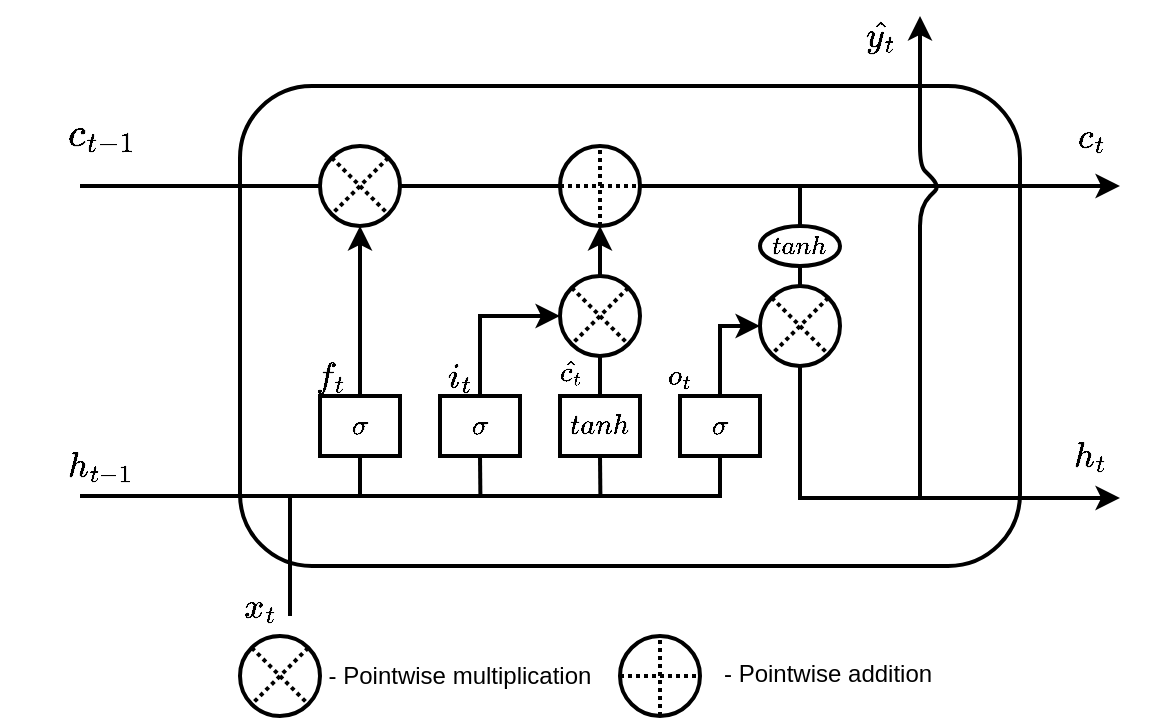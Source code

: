 <mxfile version="14.9.6" type="google"><diagram id="0pzhbJi8VVLmP_JgPvU9" name="Page-1"><mxGraphModel dx="953" dy="733" grid="1" gridSize="10" guides="1" tooltips="1" connect="1" arrows="1" fold="1" page="1" pageScale="1" pageWidth="850" pageHeight="1100" math="1" shadow="0"><root><mxCell id="0"/><mxCell id="1" parent="0"/><mxCell id="sxEf29W-lsWhnY5Drbxg-1" value="" style="rounded=1;whiteSpace=wrap;html=1;fillColor=none;strokeWidth=2;" parent="1" vertex="1"><mxGeometry x="160" y="115" width="390" height="240" as="geometry"/></mxCell><mxCell id="sxEf29W-lsWhnY5Drbxg-2" value="$$h_{t-1}$$" style="text;html=1;align=center;verticalAlign=middle;resizable=0;points=[];autosize=1;fontSize=15;" parent="1" vertex="1"><mxGeometry x="45" y="295" width="90" height="20" as="geometry"/></mxCell><mxCell id="sxEf29W-lsWhnY5Drbxg-3" value="$$x_t$$" style="text;html=1;align=center;verticalAlign=middle;resizable=0;points=[];autosize=1;fontSize=15;" parent="1" vertex="1"><mxGeometry x="135" y="365" width="70" height="20" as="geometry"/></mxCell><mxCell id="sxEf29W-lsWhnY5Drbxg-5" value="$$c_t$$" style="text;html=1;align=center;verticalAlign=middle;resizable=0;points=[];autosize=1;fontSize=15;" parent="1" vertex="1"><mxGeometry x="550" y="130" width="70" height="20" as="geometry"/></mxCell><mxCell id="zLvZTizVHBW25L7fI0_R-18" style="edgeStyle=orthogonalEdgeStyle;rounded=0;orthogonalLoop=1;jettySize=auto;html=1;exitX=0.5;exitY=1;exitDx=0;exitDy=0;entryX=0.5;entryY=0;entryDx=0;entryDy=0;endArrow=none;endFill=0;strokeWidth=2;" parent="1" source="sxEf29W-lsWhnY5Drbxg-11" target="Bk7K53Z3An52TejiGr5_-47" edge="1"><mxGeometry relative="1" as="geometry"/></mxCell><mxCell id="zLvZTizVHBW25L7fI0_R-25" style="edgeStyle=orthogonalEdgeStyle;rounded=0;orthogonalLoop=1;jettySize=auto;html=1;exitX=0.5;exitY=0;exitDx=0;exitDy=0;endArrow=none;endFill=0;strokeWidth=2;" parent="1" source="sxEf29W-lsWhnY5Drbxg-11" edge="1"><mxGeometry relative="1" as="geometry"><mxPoint x="440" y="165" as="targetPoint"/></mxGeometry></mxCell><mxCell id="sxEf29W-lsWhnY5Drbxg-11" value="&lt;font style=&quot;font-size: 11px&quot;&gt;$$tanh$$&lt;/font&gt;" style="ellipse;whiteSpace=wrap;html=1;fillColor=none;fontSize=15;strokeWidth=2;" parent="1" vertex="1"><mxGeometry x="420" y="185" width="40" height="20" as="geometry"/></mxCell><mxCell id="zLvZTizVHBW25L7fI0_R-7" style="edgeStyle=orthogonalEdgeStyle;rounded=0;orthogonalLoop=1;jettySize=auto;html=1;exitX=0.5;exitY=0;exitDx=0;exitDy=0;entryX=0.5;entryY=1;entryDx=0;entryDy=0;endArrow=none;endFill=0;strokeWidth=2;" parent="1" source="Bk7K53Z3An52TejiGr5_-1" target="Bk7K53Z3An52TejiGr5_-50" edge="1"><mxGeometry relative="1" as="geometry"/></mxCell><mxCell id="zLvZTizVHBW25L7fI0_R-16" style="edgeStyle=orthogonalEdgeStyle;rounded=0;orthogonalLoop=1;jettySize=auto;html=1;exitX=0.5;exitY=1;exitDx=0;exitDy=0;endArrow=none;endFill=0;strokeWidth=2;" parent="1" source="Bk7K53Z3An52TejiGr5_-1" edge="1"><mxGeometry relative="1" as="geometry"><mxPoint x="340.2" y="320" as="targetPoint"/></mxGeometry></mxCell><mxCell id="Bk7K53Z3An52TejiGr5_-1" value="$$tanh$$" style="rounded=0;whiteSpace=wrap;html=1;fillColor=none;strokeWidth=2;" parent="1" vertex="1"><mxGeometry x="320" y="270" width="40" height="30" as="geometry"/></mxCell><mxCell id="zLvZTizVHBW25L7fI0_R-8" style="edgeStyle=orthogonalEdgeStyle;rounded=0;orthogonalLoop=1;jettySize=auto;html=1;exitX=0.5;exitY=0;exitDx=0;exitDy=0;entryX=0;entryY=0.5;entryDx=0;entryDy=0;endArrow=classic;endFill=1;strokeWidth=2;" parent="1" source="Bk7K53Z3An52TejiGr5_-2" target="Bk7K53Z3An52TejiGr5_-50" edge="1"><mxGeometry relative="1" as="geometry"/></mxCell><mxCell id="zLvZTizVHBW25L7fI0_R-15" style="edgeStyle=orthogonalEdgeStyle;rounded=0;orthogonalLoop=1;jettySize=auto;html=1;exitX=0.5;exitY=1;exitDx=0;exitDy=0;endArrow=none;endFill=0;strokeWidth=2;" parent="1" source="Bk7K53Z3An52TejiGr5_-2" edge="1"><mxGeometry relative="1" as="geometry"><mxPoint x="280.2" y="320" as="targetPoint"/></mxGeometry></mxCell><mxCell id="Bk7K53Z3An52TejiGr5_-2" value="&lt;div&gt;$$ \sigma $$&lt;/div&gt;" style="rounded=0;whiteSpace=wrap;html=1;fillColor=none;strokeWidth=2;" parent="1" vertex="1"><mxGeometry x="260" y="270" width="40" height="30" as="geometry"/></mxCell><mxCell id="zLvZTizVHBW25L7fI0_R-4" style="edgeStyle=orthogonalEdgeStyle;rounded=0;orthogonalLoop=1;jettySize=auto;html=1;exitX=0.5;exitY=0;exitDx=0;exitDy=0;entryX=0.5;entryY=1;entryDx=0;entryDy=0;endArrow=classic;endFill=1;strokeWidth=2;" parent="1" source="Bk7K53Z3An52TejiGr5_-3" target="Bk7K53Z3An52TejiGr5_-53" edge="1"><mxGeometry relative="1" as="geometry"/></mxCell><mxCell id="zLvZTizVHBW25L7fI0_R-13" style="edgeStyle=orthogonalEdgeStyle;rounded=0;orthogonalLoop=1;jettySize=auto;html=1;exitX=0.5;exitY=1;exitDx=0;exitDy=0;endArrow=none;endFill=0;strokeWidth=2;" parent="1" source="Bk7K53Z3An52TejiGr5_-3" edge="1"><mxGeometry relative="1" as="geometry"><mxPoint x="200.2" y="320" as="targetPoint"/><Array as="points"><mxPoint x="220" y="320"/></Array></mxGeometry></mxCell><mxCell id="Bk7K53Z3An52TejiGr5_-3" value="$$ \sigma $$" style="rounded=0;whiteSpace=wrap;html=1;fillColor=none;strokeWidth=2;" parent="1" vertex="1"><mxGeometry x="200" y="270" width="40" height="30" as="geometry"/></mxCell><mxCell id="Bk7K53Z3An52TejiGr5_-29" value="&lt;div&gt;$$h_t $$&lt;/div&gt;" style="text;html=1;align=center;verticalAlign=middle;resizable=0;points=[];autosize=1;fontSize=15;" parent="1" vertex="1"><mxGeometry x="550" y="290" width="70" height="20" as="geometry"/></mxCell><mxCell id="Bk7K53Z3An52TejiGr5_-30" value="$$i_t$$" style="text;html=1;align=center;verticalAlign=middle;resizable=0;points=[];autosize=1;fontSize=15;" parent="1" vertex="1"><mxGeometry x="240" y="250" width="60" height="20" as="geometry"/></mxCell><mxCell id="Bk7K53Z3An52TejiGr5_-31" value="$$f_t$$" style="text;html=1;align=center;verticalAlign=middle;resizable=0;points=[];autosize=1;fontSize=15;" parent="1" vertex="1"><mxGeometry x="170" y="250" width="70" height="20" as="geometry"/></mxCell><mxCell id="zLvZTizVHBW25L7fI0_R-19" style="edgeStyle=orthogonalEdgeStyle;rounded=0;orthogonalLoop=1;jettySize=auto;html=1;exitX=1;exitY=0.5;exitDx=0;exitDy=0;endArrow=classic;endFill=1;strokeWidth=2;" parent="1" source="Bk7K53Z3An52TejiGr5_-32" edge="1"><mxGeometry relative="1" as="geometry"><mxPoint x="600" y="165" as="targetPoint"/></mxGeometry></mxCell><mxCell id="Bk7K53Z3An52TejiGr5_-32" value="" style="ellipse;whiteSpace=wrap;html=1;aspect=fixed;sketch=0;strokeWidth=2;fillColor=none;" parent="1" vertex="1"><mxGeometry x="320" y="145" width="40" height="40" as="geometry"/></mxCell><mxCell id="Bk7K53Z3An52TejiGr5_-35" style="edgeStyle=none;rounded=0;orthogonalLoop=1;jettySize=auto;html=1;exitX=0.5;exitY=1;exitDx=0;exitDy=0;entryX=0.5;entryY=0;entryDx=0;entryDy=0;dashed=1;dashPattern=1 1;startArrow=none;startFill=0;endArrow=none;endFill=0;strokeWidth=2;" parent="1" source="Bk7K53Z3An52TejiGr5_-32" target="Bk7K53Z3An52TejiGr5_-32" edge="1"><mxGeometry relative="1" as="geometry"/></mxCell><mxCell id="Bk7K53Z3An52TejiGr5_-36" style="edgeStyle=none;rounded=0;orthogonalLoop=1;jettySize=auto;html=1;exitX=0;exitY=0.5;exitDx=0;exitDy=0;entryX=1;entryY=0.5;entryDx=0;entryDy=0;dashed=1;dashPattern=1 1;startArrow=none;startFill=0;endArrow=none;endFill=0;strokeWidth=2;" parent="1" source="Bk7K53Z3An52TejiGr5_-32" target="Bk7K53Z3An52TejiGr5_-32" edge="1"><mxGeometry relative="1" as="geometry"/></mxCell><mxCell id="Bk7K53Z3An52TejiGr5_-38" value="" style="ellipse;whiteSpace=wrap;html=1;aspect=fixed;sketch=0;strokeWidth=2;fillColor=none;" parent="1" vertex="1"><mxGeometry x="350" y="390" width="40" height="40" as="geometry"/></mxCell><mxCell id="Bk7K53Z3An52TejiGr5_-39" style="edgeStyle=none;rounded=0;orthogonalLoop=1;jettySize=auto;html=1;exitX=0.5;exitY=1;exitDx=0;exitDy=0;entryX=0.5;entryY=0;entryDx=0;entryDy=0;dashed=1;dashPattern=1 1;startArrow=none;startFill=0;endArrow=none;endFill=0;strokeWidth=2;" parent="1" source="Bk7K53Z3An52TejiGr5_-38" target="Bk7K53Z3An52TejiGr5_-38" edge="1"><mxGeometry relative="1" as="geometry"/></mxCell><mxCell id="Bk7K53Z3An52TejiGr5_-40" style="edgeStyle=none;rounded=0;orthogonalLoop=1;jettySize=auto;html=1;exitX=0;exitY=0.5;exitDx=0;exitDy=0;entryX=1;entryY=0.5;entryDx=0;entryDy=0;dashed=1;dashPattern=1 1;startArrow=none;startFill=0;endArrow=none;endFill=0;strokeWidth=2;" parent="1" source="Bk7K53Z3An52TejiGr5_-38" target="Bk7K53Z3An52TejiGr5_-38" edge="1"><mxGeometry relative="1" as="geometry"/></mxCell><mxCell id="Bk7K53Z3An52TejiGr5_-42" value="" style="ellipse;whiteSpace=wrap;html=1;aspect=fixed;sketch=0;strokeWidth=2;fillColor=none;" parent="1" vertex="1"><mxGeometry x="160" y="390" width="40" height="40" as="geometry"/></mxCell><mxCell id="Bk7K53Z3An52TejiGr5_-43" style="edgeStyle=none;rounded=0;orthogonalLoop=1;jettySize=auto;html=1;exitX=0;exitY=0;exitDx=0;exitDy=0;entryX=1;entryY=1;entryDx=0;entryDy=0;dashed=1;dashPattern=1 1;startArrow=none;startFill=0;endArrow=none;endFill=0;strokeWidth=2;" parent="1" source="Bk7K53Z3An52TejiGr5_-42" target="Bk7K53Z3An52TejiGr5_-42" edge="1"><mxGeometry relative="1" as="geometry"/></mxCell><mxCell id="Bk7K53Z3An52TejiGr5_-44" style="edgeStyle=none;rounded=0;orthogonalLoop=1;jettySize=auto;html=1;exitX=1;exitY=0;exitDx=0;exitDy=0;entryX=0;entryY=1;entryDx=0;entryDy=0;dashed=1;dashPattern=1 1;startArrow=none;startFill=0;endArrow=none;endFill=0;strokeWidth=2;" parent="1" source="Bk7K53Z3An52TejiGr5_-42" target="Bk7K53Z3An52TejiGr5_-42" edge="1"><mxGeometry relative="1" as="geometry"/></mxCell><mxCell id="zLvZTizVHBW25L7fI0_R-26" style="edgeStyle=orthogonalEdgeStyle;rounded=0;orthogonalLoop=1;jettySize=auto;html=1;exitX=0.5;exitY=1;exitDx=0;exitDy=0;endArrow=classic;endFill=1;strokeWidth=2;" parent="1" source="Bk7K53Z3An52TejiGr5_-47" edge="1"><mxGeometry relative="1" as="geometry"><mxPoint x="600" y="321" as="targetPoint"/><Array as="points"><mxPoint x="440" y="321"/></Array></mxGeometry></mxCell><mxCell id="Bk7K53Z3An52TejiGr5_-47" value="" style="ellipse;whiteSpace=wrap;html=1;aspect=fixed;sketch=0;strokeWidth=2;fillColor=none;" parent="1" vertex="1"><mxGeometry x="420" y="215" width="40" height="40" as="geometry"/></mxCell><mxCell id="Bk7K53Z3An52TejiGr5_-48" style="edgeStyle=none;rounded=0;orthogonalLoop=1;jettySize=auto;html=1;exitX=0;exitY=0;exitDx=0;exitDy=0;entryX=1;entryY=1;entryDx=0;entryDy=0;dashed=1;dashPattern=1 1;startArrow=none;startFill=0;endArrow=none;endFill=0;strokeWidth=2;" parent="1" source="Bk7K53Z3An52TejiGr5_-47" target="Bk7K53Z3An52TejiGr5_-47" edge="1"><mxGeometry relative="1" as="geometry"/></mxCell><mxCell id="Bk7K53Z3An52TejiGr5_-49" style="edgeStyle=none;rounded=0;orthogonalLoop=1;jettySize=auto;html=1;exitX=1;exitY=0;exitDx=0;exitDy=0;entryX=0;entryY=1;entryDx=0;entryDy=0;dashed=1;dashPattern=1 1;startArrow=none;startFill=0;endArrow=none;endFill=0;strokeWidth=2;" parent="1" source="Bk7K53Z3An52TejiGr5_-47" target="Bk7K53Z3An52TejiGr5_-47" edge="1"><mxGeometry relative="1" as="geometry"/></mxCell><mxCell id="zLvZTizVHBW25L7fI0_R-6" style="edgeStyle=orthogonalEdgeStyle;rounded=0;orthogonalLoop=1;jettySize=auto;html=1;exitX=0.5;exitY=0;exitDx=0;exitDy=0;entryX=0.5;entryY=1;entryDx=0;entryDy=0;endArrow=classic;endFill=1;strokeWidth=2;" parent="1" source="Bk7K53Z3An52TejiGr5_-50" target="Bk7K53Z3An52TejiGr5_-32" edge="1"><mxGeometry relative="1" as="geometry"/></mxCell><mxCell id="Bk7K53Z3An52TejiGr5_-50" value="" style="ellipse;whiteSpace=wrap;html=1;aspect=fixed;sketch=0;strokeWidth=2;fillColor=none;" parent="1" vertex="1"><mxGeometry x="320" y="210" width="40" height="40" as="geometry"/></mxCell><mxCell id="Bk7K53Z3An52TejiGr5_-51" style="edgeStyle=none;rounded=0;orthogonalLoop=1;jettySize=auto;html=1;exitX=0;exitY=0;exitDx=0;exitDy=0;entryX=1;entryY=1;entryDx=0;entryDy=0;dashed=1;dashPattern=1 1;startArrow=none;startFill=0;endArrow=none;endFill=0;strokeWidth=2;" parent="1" source="Bk7K53Z3An52TejiGr5_-50" target="Bk7K53Z3An52TejiGr5_-50" edge="1"><mxGeometry relative="1" as="geometry"/></mxCell><mxCell id="Bk7K53Z3An52TejiGr5_-52" style="edgeStyle=none;rounded=0;orthogonalLoop=1;jettySize=auto;html=1;exitX=1;exitY=0;exitDx=0;exitDy=0;entryX=0;entryY=1;entryDx=0;entryDy=0;dashed=1;dashPattern=1 1;startArrow=none;startFill=0;endArrow=none;endFill=0;strokeWidth=2;" parent="1" source="Bk7K53Z3An52TejiGr5_-50" target="Bk7K53Z3An52TejiGr5_-50" edge="1"><mxGeometry relative="1" as="geometry"/></mxCell><mxCell id="zLvZTizVHBW25L7fI0_R-2" style="edgeStyle=orthogonalEdgeStyle;rounded=0;orthogonalLoop=1;jettySize=auto;html=1;exitX=1;exitY=0.5;exitDx=0;exitDy=0;entryX=0;entryY=0.5;entryDx=0;entryDy=0;endArrow=none;endFill=0;strokeWidth=2;" parent="1" source="Bk7K53Z3An52TejiGr5_-53" target="Bk7K53Z3An52TejiGr5_-32" edge="1"><mxGeometry relative="1" as="geometry"/></mxCell><mxCell id="zLvZTizVHBW25L7fI0_R-3" style="edgeStyle=orthogonalEdgeStyle;rounded=0;orthogonalLoop=1;jettySize=auto;html=1;exitX=0;exitY=0.5;exitDx=0;exitDy=0;endArrow=none;endFill=0;strokeWidth=2;" parent="1" source="Bk7K53Z3An52TejiGr5_-53" edge="1"><mxGeometry relative="1" as="geometry"><mxPoint x="80" y="165" as="targetPoint"/></mxGeometry></mxCell><mxCell id="Bk7K53Z3An52TejiGr5_-53" value="" style="ellipse;whiteSpace=wrap;html=1;aspect=fixed;sketch=0;strokeWidth=2;fillColor=none;" parent="1" vertex="1"><mxGeometry x="200" y="145" width="40" height="40" as="geometry"/></mxCell><mxCell id="Bk7K53Z3An52TejiGr5_-54" style="edgeStyle=none;rounded=0;orthogonalLoop=1;jettySize=auto;html=1;exitX=0;exitY=0;exitDx=0;exitDy=0;entryX=1;entryY=1;entryDx=0;entryDy=0;dashed=1;dashPattern=1 1;startArrow=none;startFill=0;endArrow=none;endFill=0;strokeWidth=2;" parent="1" source="Bk7K53Z3An52TejiGr5_-53" target="Bk7K53Z3An52TejiGr5_-53" edge="1"><mxGeometry relative="1" as="geometry"/></mxCell><mxCell id="Bk7K53Z3An52TejiGr5_-55" style="edgeStyle=none;rounded=0;orthogonalLoop=1;jettySize=auto;html=1;exitX=1;exitY=0;exitDx=0;exitDy=0;entryX=0;entryY=1;entryDx=0;entryDy=0;dashed=1;dashPattern=1 1;startArrow=none;startFill=0;endArrow=none;endFill=0;strokeWidth=2;" parent="1" source="Bk7K53Z3An52TejiGr5_-53" target="Bk7K53Z3An52TejiGr5_-53" edge="1"><mxGeometry relative="1" as="geometry"/></mxCell><mxCell id="Bk7K53Z3An52TejiGr5_-57" value="&lt;font style=&quot;font-size: 17px&quot;&gt;$$c_{t-1}$$&lt;/font&gt;" style="text;html=1;align=center;verticalAlign=middle;resizable=0;points=[];autosize=1;fontSize=15;" parent="1" vertex="1"><mxGeometry x="40" y="130" width="100" height="20" as="geometry"/></mxCell><mxCell id="zLvZTizVHBW25L7fI0_R-9" style="edgeStyle=orthogonalEdgeStyle;rounded=0;orthogonalLoop=1;jettySize=auto;html=1;exitX=0.5;exitY=0;exitDx=0;exitDy=0;entryX=0;entryY=0.5;entryDx=0;entryDy=0;endArrow=classic;endFill=1;strokeWidth=2;" parent="1" source="Bk7K53Z3An52TejiGr5_-64" target="Bk7K53Z3An52TejiGr5_-47" edge="1"><mxGeometry relative="1" as="geometry"/></mxCell><mxCell id="zLvZTizVHBW25L7fI0_R-11" style="edgeStyle=orthogonalEdgeStyle;rounded=0;orthogonalLoop=1;jettySize=auto;html=1;exitX=0.5;exitY=1;exitDx=0;exitDy=0;endArrow=none;endFill=0;strokeWidth=2;" parent="1" source="Bk7K53Z3An52TejiGr5_-64" edge="1"><mxGeometry relative="1" as="geometry"><mxPoint x="80" y="320" as="targetPoint"/><Array as="points"><mxPoint x="400" y="320"/></Array></mxGeometry></mxCell><mxCell id="Bk7K53Z3An52TejiGr5_-64" value="$$\sigma$$" style="rounded=0;whiteSpace=wrap;html=1;fillColor=none;strokeWidth=2;" parent="1" vertex="1"><mxGeometry x="380" y="270" width="40" height="30" as="geometry"/></mxCell><mxCell id="Bk7K53Z3An52TejiGr5_-67" value="" style="endArrow=classic;html=1;strokeWidth=2;endFill=1;" parent="1" edge="1"><mxGeometry width="50" height="50" relative="1" as="geometry"><mxPoint x="500" y="320" as="sourcePoint"/><mxPoint x="500" y="80" as="targetPoint"/><Array as="points"><mxPoint x="500" y="175"/><mxPoint x="510" y="165"/><mxPoint x="500" y="155"/></Array></mxGeometry></mxCell><mxCell id="zLvZTizVHBW25L7fI0_R-17" style="edgeStyle=orthogonalEdgeStyle;rounded=0;orthogonalLoop=1;jettySize=auto;html=1;exitX=0.5;exitY=1;exitDx=0;exitDy=0;endArrow=none;endFill=0;strokeWidth=2;" parent="1" edge="1"><mxGeometry relative="1" as="geometry"><mxPoint x="185" y="380" as="targetPoint"/><mxPoint x="185" y="320" as="sourcePoint"/></mxGeometry></mxCell><mxCell id="EmbA5tFQgdhbe_uqv_mb-2" value="$$\hat{y_t}$$" style="text;html=1;align=center;verticalAlign=middle;resizable=0;points=[];autosize=1;fontSize=15;" parent="1" vertex="1"><mxGeometry x="430" y="80" width="100" height="20" as="geometry"/></mxCell><mxCell id="EmbA5tFQgdhbe_uqv_mb-3" value="- Pointwise multiplication" style="text;html=1;strokeColor=none;fillColor=none;align=center;verticalAlign=middle;whiteSpace=wrap;rounded=0;" parent="1" vertex="1"><mxGeometry x="200" y="400" width="140" height="20" as="geometry"/></mxCell><mxCell id="EmbA5tFQgdhbe_uqv_mb-4" value="- Pointwise addition" style="text;whiteSpace=wrap;html=1;" parent="1" vertex="1"><mxGeometry x="400" y="395" width="160" height="30" as="geometry"/></mxCell><mxCell id="EmbA5tFQgdhbe_uqv_mb-9" value="$$o_t$$" style="text;html=1;strokeColor=none;fillColor=none;align=center;verticalAlign=middle;whiteSpace=wrap;rounded=0;" parent="1" vertex="1"><mxGeometry x="360" y="250" width="40" height="20" as="geometry"/></mxCell><mxCell id="EmbA5tFQgdhbe_uqv_mb-15" value="$$\hat{c_t}$$" style="text;html=1;align=center;verticalAlign=middle;resizable=0;points=[];autosize=1;" parent="1" vertex="1"><mxGeometry x="280" y="248" width="90" height="20" as="geometry"/></mxCell></root></mxGraphModel></diagram></mxfile>